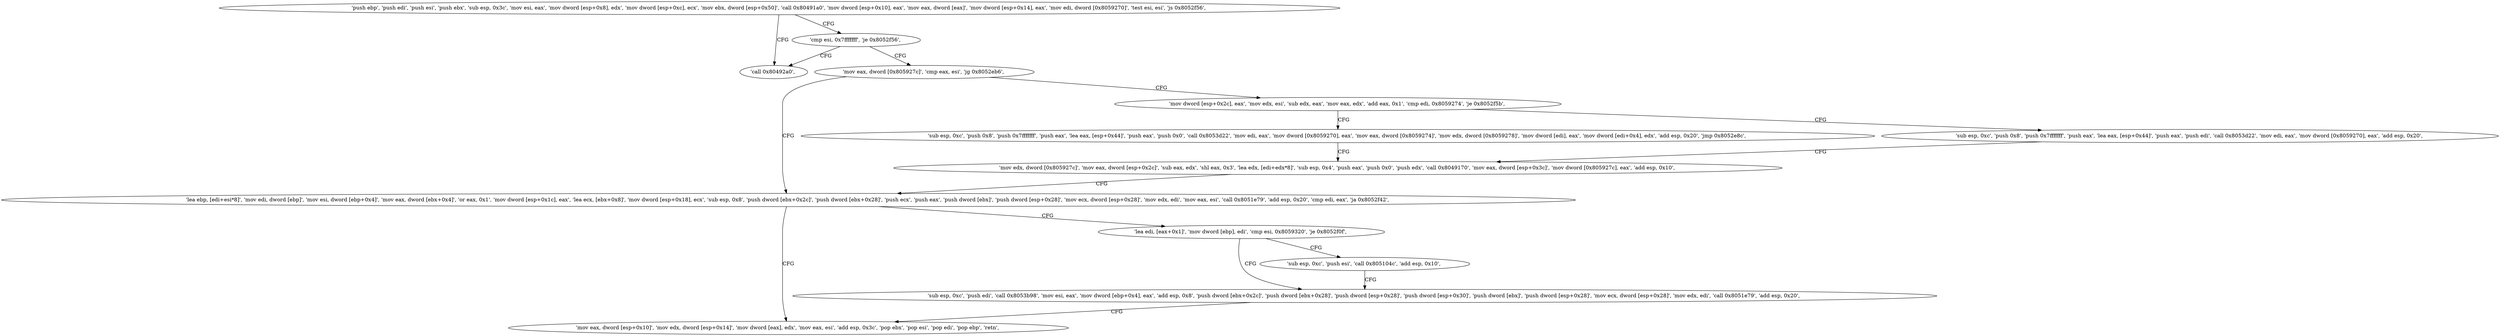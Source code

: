 digraph "func" {
"134557196" [label = "'push ebp', 'push edi', 'push esi', 'push ebx', 'sub esp, 0x3c', 'mov esi, eax', 'mov dword [esp+0x8], edx', 'mov dword [esp+0xc], ecx', 'mov ebx, dword [esp+0x50]', 'call 0x80491a0', 'mov dword [esp+0x10], eax', 'mov eax, dword [eax]', 'mov dword [esp+0x14], eax', 'mov edi, dword [0x8059270]', 'test esi, esi', 'js 0x8052f56', " ]
"134557526" [label = "'call 0x80492a0', " ]
"134557246" [label = "'cmp esi, 0x7fffffff', 'je 0x8052f56', " ]
"134557258" [label = "'mov eax, dword [0x805927c]', 'cmp eax, esi', 'jg 0x8052eb6', " ]
"134557366" [label = "'lea ebp, [edi+esi*8]', 'mov edi, dword [ebp]', 'mov esi, dword [ebp+0x4]', 'mov eax, dword [ebx+0x4]', 'or eax, 0x1', 'mov dword [esp+0x1c], eax', 'lea ecx, [ebx+0x8]', 'mov dword [esp+0x18], ecx', 'sub esp, 0x8', 'push dword [ebx+0x2c]', 'push dword [ebx+0x28]', 'push ecx', 'push eax', 'push dword [ebx]', 'push dword [esp+0x28]', 'mov ecx, dword [esp+0x28]', 'mov edx, edi', 'mov eax, esi', 'call 0x8051e79', 'add esp, 0x20', 'cmp edi, eax', 'ja 0x8052f42', " ]
"134557267" [label = "'mov dword [esp+0x2c], eax', 'mov edx, esi', 'sub edx, eax', 'mov eax, edx', 'add eax, 0x1', 'cmp edi, 0x8059274', 'je 0x8052f5b', " ]
"134557506" [label = "'mov eax, dword [esp+0x10]', 'mov edx, dword [esp+0x14]', 'mov dword [eax], edx', 'mov eax, esi', 'add esp, 0x3c', 'pop ebx', 'pop esi', 'pop edi', 'pop ebp', 'retn', " ]
"134557429" [label = "'lea edi, [eax+0x1]', 'mov dword [ebp], edi', 'cmp esi, 0x8059320', 'je 0x8052f0f', " ]
"134557531" [label = "'sub esp, 0xc', 'push 0x8', 'push 0x7fffffff', 'push eax', 'lea eax, [esp+0x44]', 'push eax', 'push 0x0', 'call 0x8053d22', 'mov edi, eax', 'mov dword [0x8059270], eax', 'mov eax, dword [0x8059274]', 'mov edx, dword [0x8059278]', 'mov dword [edi], eax', 'mov dword [edi+0x4], edx', 'add esp, 0x20', 'jmp 0x8052e8c', " ]
"134557292" [label = "'sub esp, 0xc', 'push 0x8', 'push 0x7fffffff', 'push eax', 'lea eax, [esp+0x44]', 'push eax', 'push edi', 'call 0x8053d22', 'mov edi, eax', 'mov dword [0x8059270], eax', 'add esp, 0x20', " ]
"134557455" [label = "'sub esp, 0xc', 'push edi', 'call 0x8053b98', 'mov esi, eax', 'mov dword [ebp+0x4], eax', 'add esp, 0x8', 'push dword [ebx+0x2c]', 'push dword [ebx+0x28]', 'push dword [esp+0x28]', 'push dword [esp+0x30]', 'push dword [ebx]', 'push dword [esp+0x28]', 'mov ecx, dword [esp+0x28]', 'mov edx, edi', 'call 0x8051e79', 'add esp, 0x20', " ]
"134557443" [label = "'sub esp, 0xc', 'push esi', 'call 0x805104c', 'add esp, 0x10', " ]
"134557324" [label = "'mov edx, dword [0x805927c]', 'mov eax, dword [esp+0x2c]', 'sub eax, edx', 'shl eax, 0x3', 'lea edx, [edi+edx*8]', 'sub esp, 0x4', 'push eax', 'push 0x0', 'push edx', 'call 0x8049170', 'mov eax, dword [esp+0x3c]', 'mov dword [0x805927c], eax', 'add esp, 0x10', " ]
"134557196" -> "134557526" [ label = "CFG" ]
"134557196" -> "134557246" [ label = "CFG" ]
"134557246" -> "134557526" [ label = "CFG" ]
"134557246" -> "134557258" [ label = "CFG" ]
"134557258" -> "134557366" [ label = "CFG" ]
"134557258" -> "134557267" [ label = "CFG" ]
"134557366" -> "134557506" [ label = "CFG" ]
"134557366" -> "134557429" [ label = "CFG" ]
"134557267" -> "134557531" [ label = "CFG" ]
"134557267" -> "134557292" [ label = "CFG" ]
"134557429" -> "134557455" [ label = "CFG" ]
"134557429" -> "134557443" [ label = "CFG" ]
"134557531" -> "134557324" [ label = "CFG" ]
"134557292" -> "134557324" [ label = "CFG" ]
"134557455" -> "134557506" [ label = "CFG" ]
"134557443" -> "134557455" [ label = "CFG" ]
"134557324" -> "134557366" [ label = "CFG" ]
}
